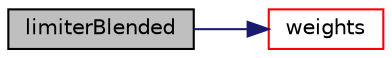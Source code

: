 digraph "limiterBlended"
{
  bgcolor="transparent";
  edge [fontname="Helvetica",fontsize="10",labelfontname="Helvetica",labelfontsize="10"];
  node [fontname="Helvetica",fontsize="10",shape=record];
  rankdir="LR";
  Node1 [label="limiterBlended",height=0.2,width=0.4,color="black", fillcolor="grey75", style="filled", fontcolor="black"];
  Node1 -> Node2 [color="midnightblue",fontsize="10",style="solid",fontname="Helvetica"];
  Node2 [label="weights",height=0.2,width=0.4,color="red",URL="$a01323.html#a845f807ae2621854059e313269e7895a",tooltip="Return the interpolation weighting factors. "];
}
